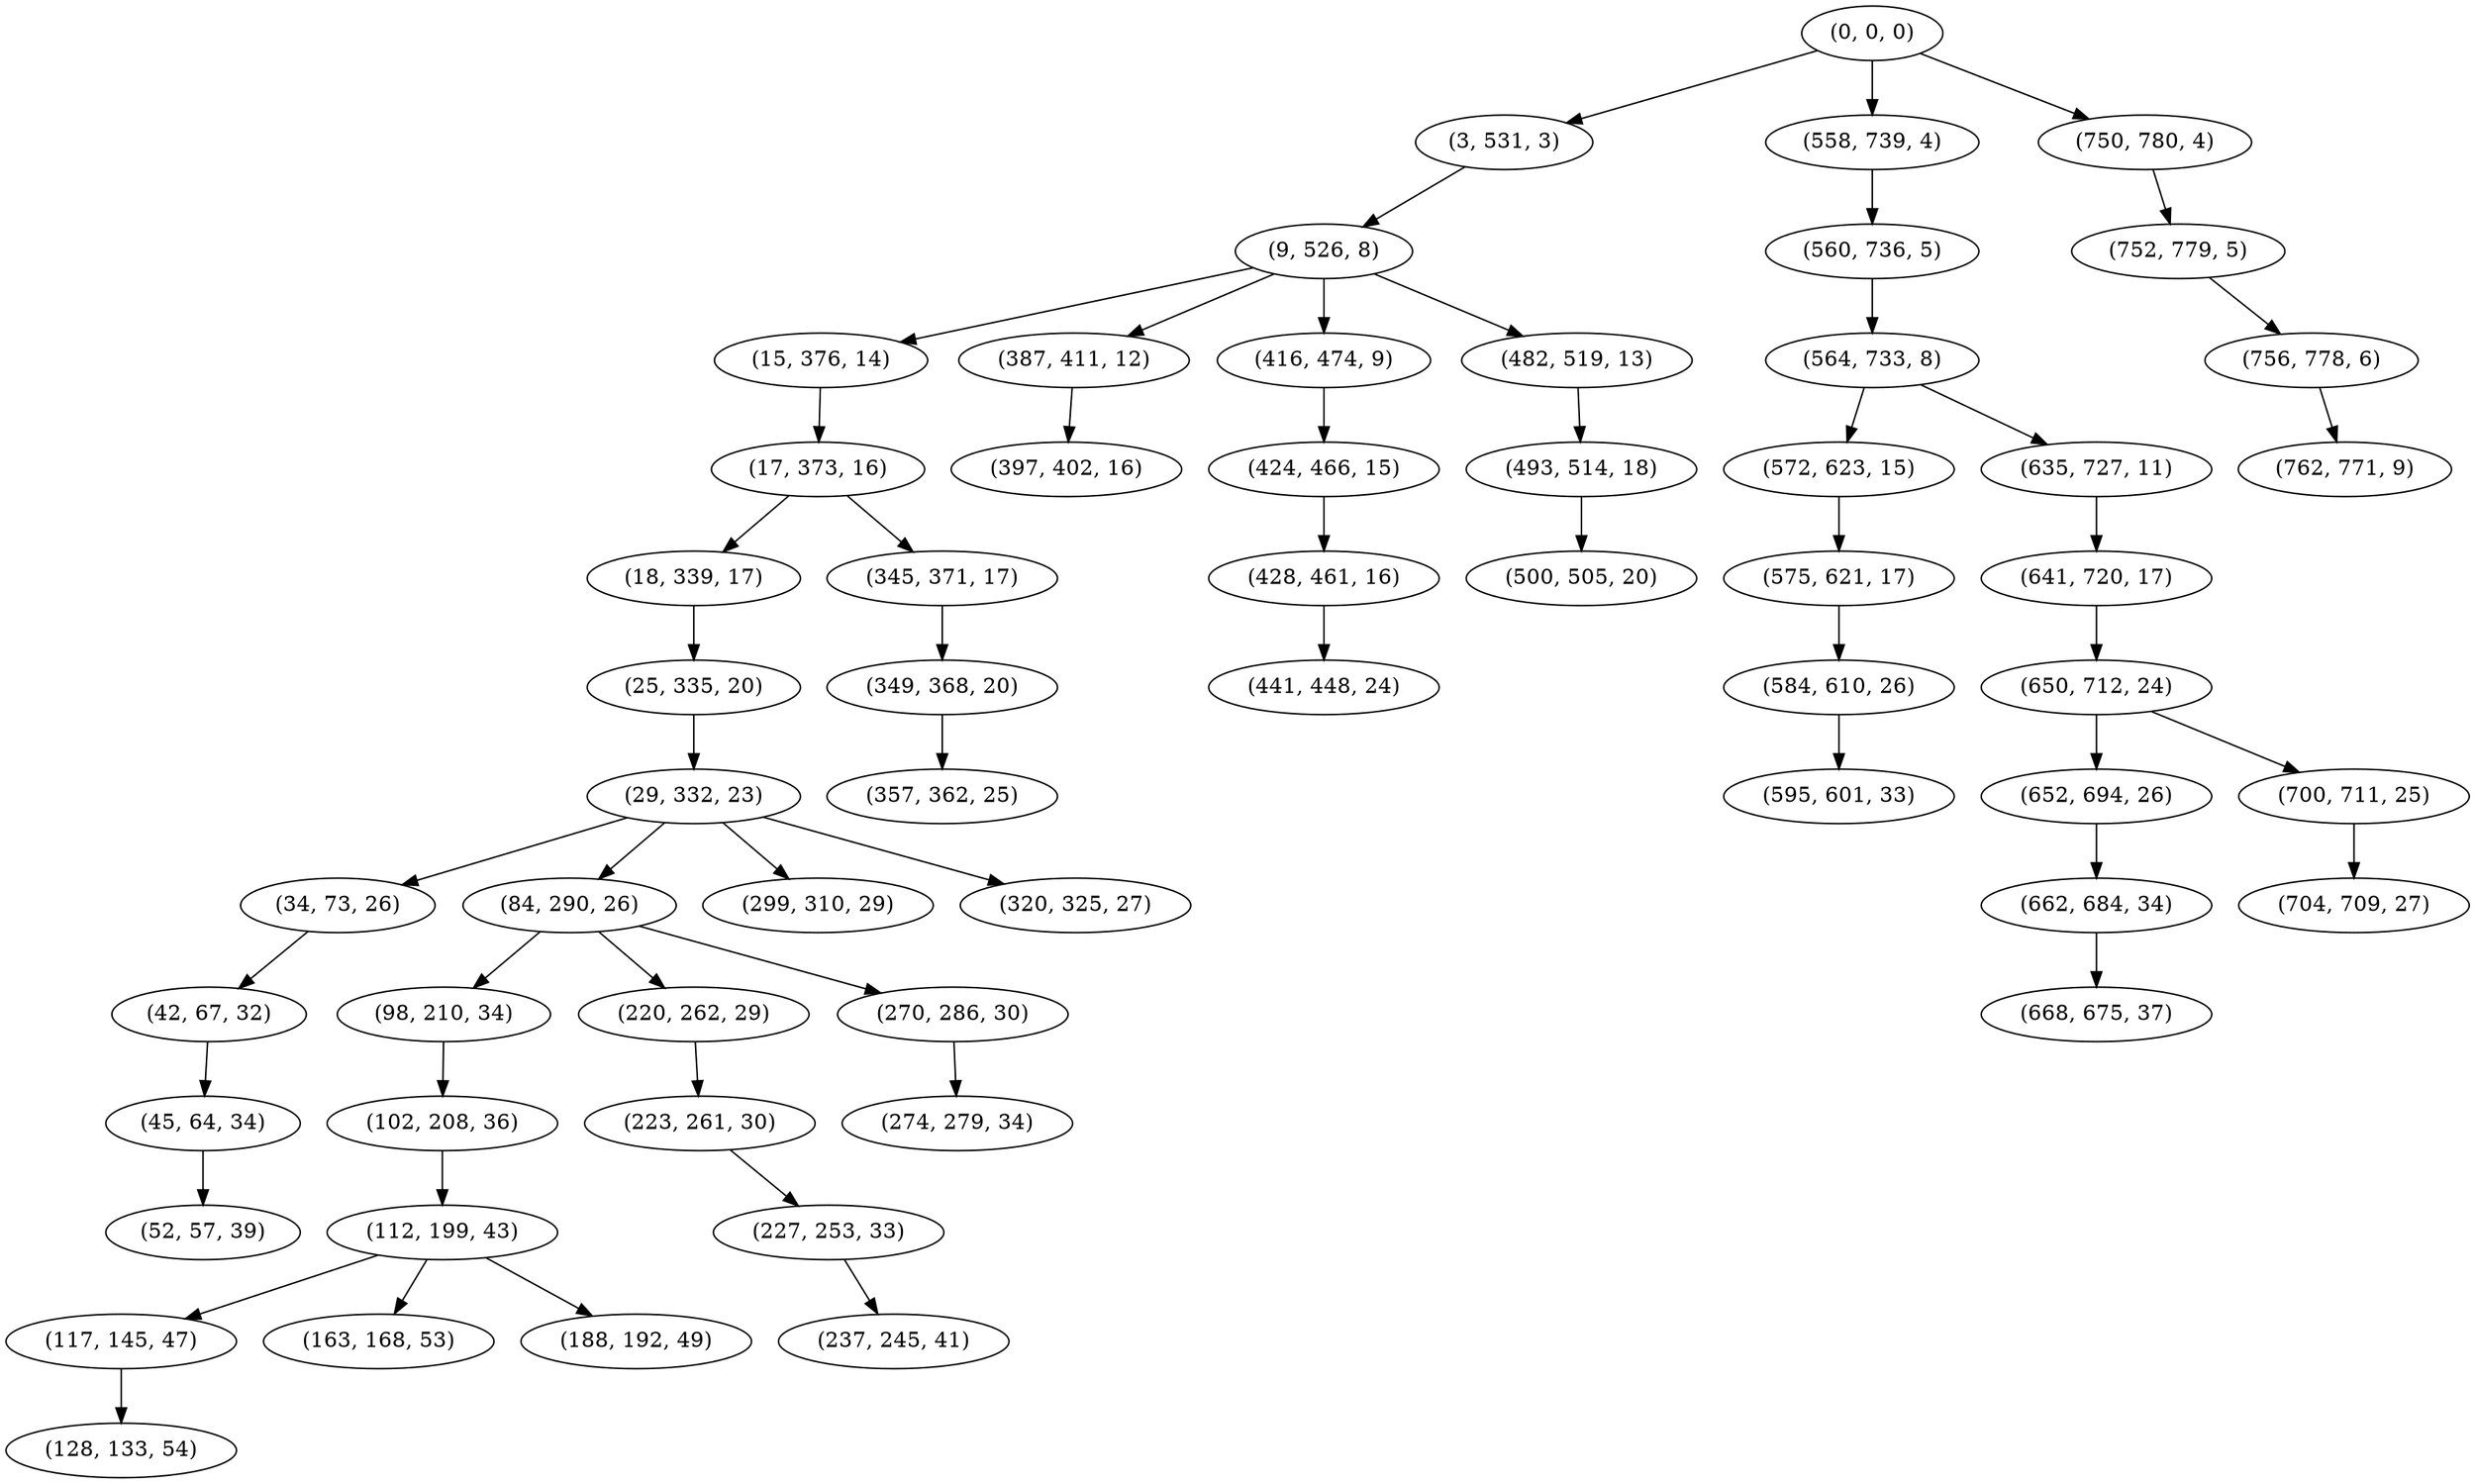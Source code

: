 digraph tree {
    "(0, 0, 0)";
    "(3, 531, 3)";
    "(9, 526, 8)";
    "(15, 376, 14)";
    "(17, 373, 16)";
    "(18, 339, 17)";
    "(25, 335, 20)";
    "(29, 332, 23)";
    "(34, 73, 26)";
    "(42, 67, 32)";
    "(45, 64, 34)";
    "(52, 57, 39)";
    "(84, 290, 26)";
    "(98, 210, 34)";
    "(102, 208, 36)";
    "(112, 199, 43)";
    "(117, 145, 47)";
    "(128, 133, 54)";
    "(163, 168, 53)";
    "(188, 192, 49)";
    "(220, 262, 29)";
    "(223, 261, 30)";
    "(227, 253, 33)";
    "(237, 245, 41)";
    "(270, 286, 30)";
    "(274, 279, 34)";
    "(299, 310, 29)";
    "(320, 325, 27)";
    "(345, 371, 17)";
    "(349, 368, 20)";
    "(357, 362, 25)";
    "(387, 411, 12)";
    "(397, 402, 16)";
    "(416, 474, 9)";
    "(424, 466, 15)";
    "(428, 461, 16)";
    "(441, 448, 24)";
    "(482, 519, 13)";
    "(493, 514, 18)";
    "(500, 505, 20)";
    "(558, 739, 4)";
    "(560, 736, 5)";
    "(564, 733, 8)";
    "(572, 623, 15)";
    "(575, 621, 17)";
    "(584, 610, 26)";
    "(595, 601, 33)";
    "(635, 727, 11)";
    "(641, 720, 17)";
    "(650, 712, 24)";
    "(652, 694, 26)";
    "(662, 684, 34)";
    "(668, 675, 37)";
    "(700, 711, 25)";
    "(704, 709, 27)";
    "(750, 780, 4)";
    "(752, 779, 5)";
    "(756, 778, 6)";
    "(762, 771, 9)";
    "(0, 0, 0)" -> "(3, 531, 3)";
    "(0, 0, 0)" -> "(558, 739, 4)";
    "(0, 0, 0)" -> "(750, 780, 4)";
    "(3, 531, 3)" -> "(9, 526, 8)";
    "(9, 526, 8)" -> "(15, 376, 14)";
    "(9, 526, 8)" -> "(387, 411, 12)";
    "(9, 526, 8)" -> "(416, 474, 9)";
    "(9, 526, 8)" -> "(482, 519, 13)";
    "(15, 376, 14)" -> "(17, 373, 16)";
    "(17, 373, 16)" -> "(18, 339, 17)";
    "(17, 373, 16)" -> "(345, 371, 17)";
    "(18, 339, 17)" -> "(25, 335, 20)";
    "(25, 335, 20)" -> "(29, 332, 23)";
    "(29, 332, 23)" -> "(34, 73, 26)";
    "(29, 332, 23)" -> "(84, 290, 26)";
    "(29, 332, 23)" -> "(299, 310, 29)";
    "(29, 332, 23)" -> "(320, 325, 27)";
    "(34, 73, 26)" -> "(42, 67, 32)";
    "(42, 67, 32)" -> "(45, 64, 34)";
    "(45, 64, 34)" -> "(52, 57, 39)";
    "(84, 290, 26)" -> "(98, 210, 34)";
    "(84, 290, 26)" -> "(220, 262, 29)";
    "(84, 290, 26)" -> "(270, 286, 30)";
    "(98, 210, 34)" -> "(102, 208, 36)";
    "(102, 208, 36)" -> "(112, 199, 43)";
    "(112, 199, 43)" -> "(117, 145, 47)";
    "(112, 199, 43)" -> "(163, 168, 53)";
    "(112, 199, 43)" -> "(188, 192, 49)";
    "(117, 145, 47)" -> "(128, 133, 54)";
    "(220, 262, 29)" -> "(223, 261, 30)";
    "(223, 261, 30)" -> "(227, 253, 33)";
    "(227, 253, 33)" -> "(237, 245, 41)";
    "(270, 286, 30)" -> "(274, 279, 34)";
    "(345, 371, 17)" -> "(349, 368, 20)";
    "(349, 368, 20)" -> "(357, 362, 25)";
    "(387, 411, 12)" -> "(397, 402, 16)";
    "(416, 474, 9)" -> "(424, 466, 15)";
    "(424, 466, 15)" -> "(428, 461, 16)";
    "(428, 461, 16)" -> "(441, 448, 24)";
    "(482, 519, 13)" -> "(493, 514, 18)";
    "(493, 514, 18)" -> "(500, 505, 20)";
    "(558, 739, 4)" -> "(560, 736, 5)";
    "(560, 736, 5)" -> "(564, 733, 8)";
    "(564, 733, 8)" -> "(572, 623, 15)";
    "(564, 733, 8)" -> "(635, 727, 11)";
    "(572, 623, 15)" -> "(575, 621, 17)";
    "(575, 621, 17)" -> "(584, 610, 26)";
    "(584, 610, 26)" -> "(595, 601, 33)";
    "(635, 727, 11)" -> "(641, 720, 17)";
    "(641, 720, 17)" -> "(650, 712, 24)";
    "(650, 712, 24)" -> "(652, 694, 26)";
    "(650, 712, 24)" -> "(700, 711, 25)";
    "(652, 694, 26)" -> "(662, 684, 34)";
    "(662, 684, 34)" -> "(668, 675, 37)";
    "(700, 711, 25)" -> "(704, 709, 27)";
    "(750, 780, 4)" -> "(752, 779, 5)";
    "(752, 779, 5)" -> "(756, 778, 6)";
    "(756, 778, 6)" -> "(762, 771, 9)";
}
